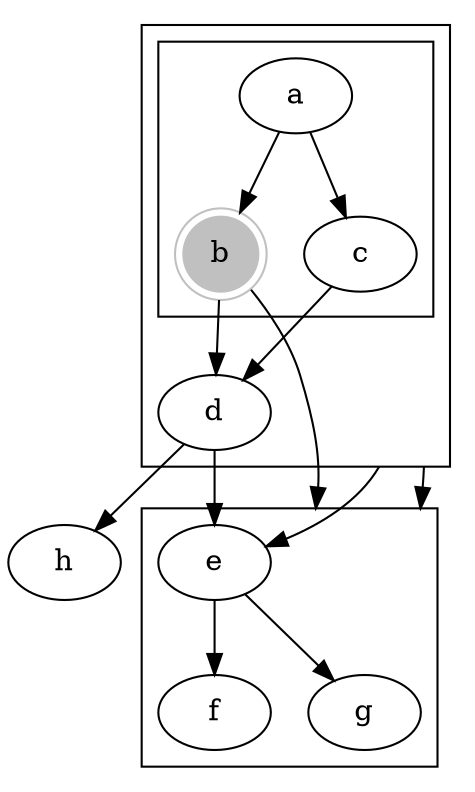 digraph G {compound=true;                       subgraph cluster0 {a -> b;a -> c;b -> d;c -> d;                                          subgraph cluster1 {a; b; c}                                          }                       subgraph cluster2 {e -> g;e -> f;}                       b -> f [lhead=cluster2];                       d -> e;                       c -> g [ltail=cluster0,lhead=cluster2];                       c -> e [ltail=cluster0];                       d -> h;                       b[shape=circle,peripheries=2,color=gray,style=filled];                       }
